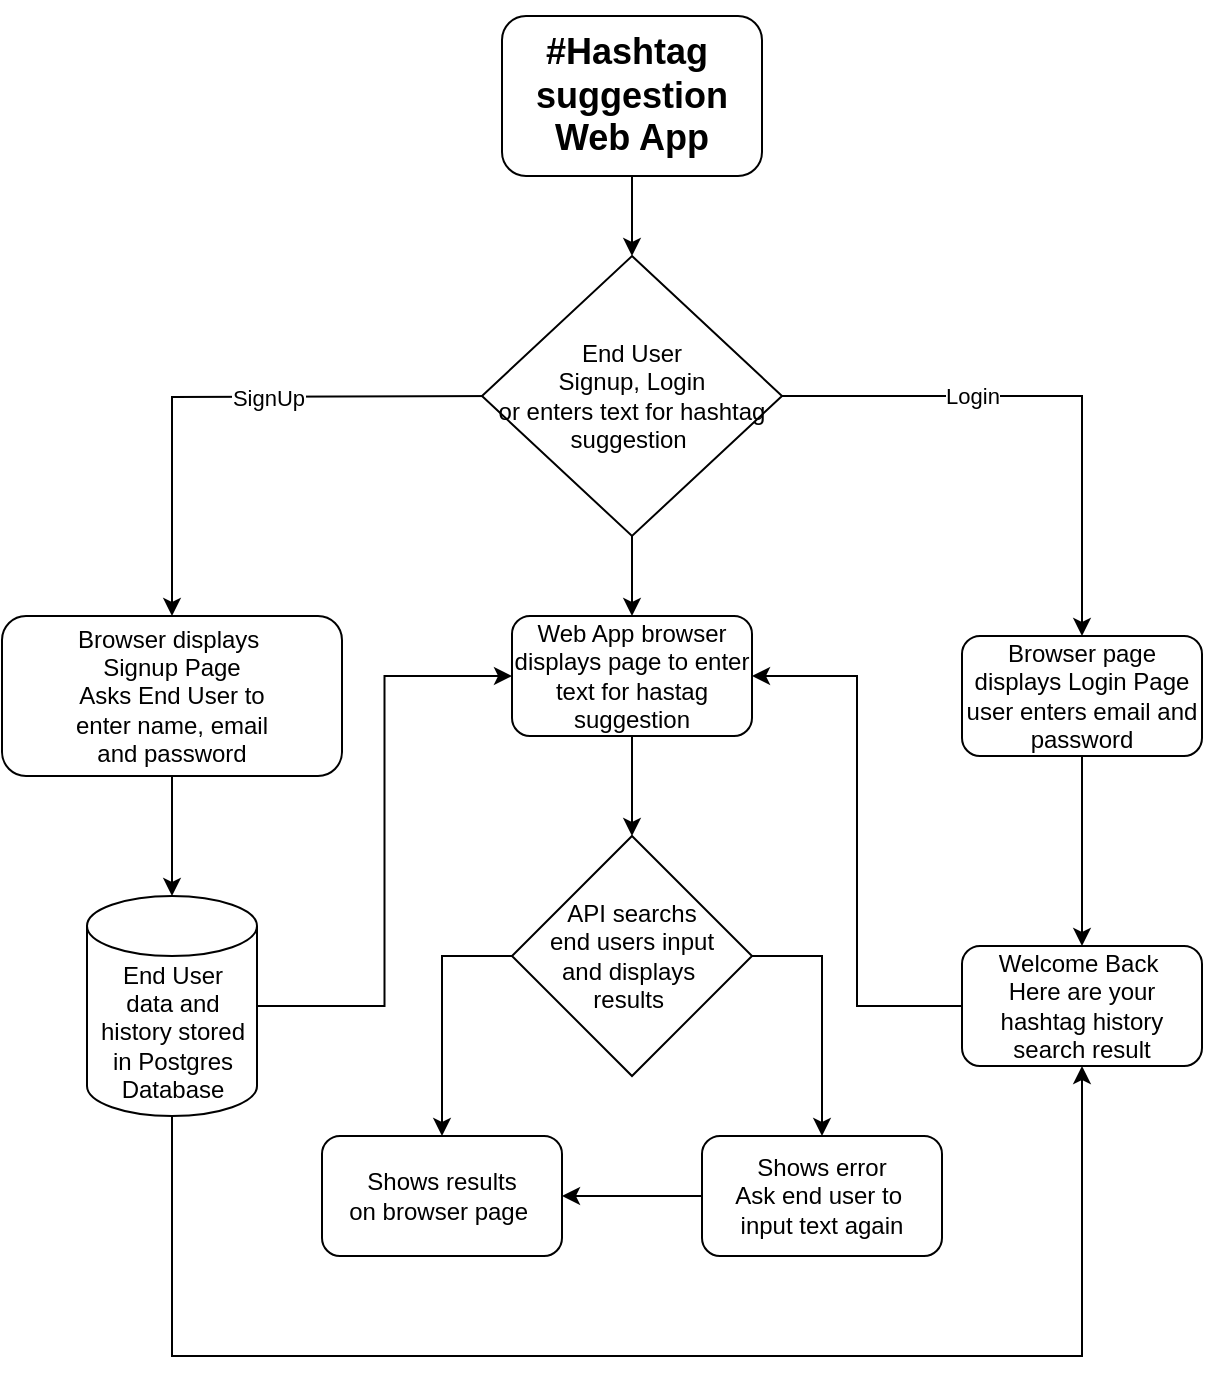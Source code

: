 <mxfile version="14.2.4" type="embed">
    <diagram id="Gwfq0_P_jZr3W6gsyiWj" name="Schema 1">
        <mxGraphModel dx="1013" dy="815" grid="1" gridSize="10" guides="1" tooltips="1" connect="1" arrows="1" fold="1" page="1" pageScale="1" pageWidth="850" pageHeight="1100" math="0" shadow="0">
            <root>
                <mxCell id="0"/>
                <mxCell id="1" parent="0"/>
                <mxCell id="89" style="edgeStyle=orthogonalEdgeStyle;rounded=0;orthogonalLoop=1;jettySize=auto;html=1;exitX=0.5;exitY=1;exitDx=0;exitDy=0;" parent="1" source="3" target="47" edge="1">
                    <mxGeometry relative="1" as="geometry"/>
                </mxCell>
                <mxCell id="3" value="&lt;h2&gt;#Hashtag&amp;nbsp; suggestion&lt;br&gt;Web App&lt;/h2&gt;" style="rounded=1;whiteSpace=wrap;html=1;" parent="1" vertex="1">
                    <mxGeometry x="360" y="160" width="130" height="80" as="geometry"/>
                </mxCell>
                <mxCell id="72" style="edgeStyle=orthogonalEdgeStyle;rounded=0;orthogonalLoop=1;jettySize=auto;html=1;exitX=0;exitY=0.5;exitDx=0;exitDy=0;entryX=0.5;entryY=0;entryDx=0;entryDy=0;" parent="1" target="66" edge="1">
                    <mxGeometry relative="1" as="geometry">
                        <mxPoint x="170" y="420" as="targetPoint"/>
                        <mxPoint x="360" y="350" as="sourcePoint"/>
                    </mxGeometry>
                </mxCell>
                <mxCell id="92" value="SignUp" style="edgeLabel;html=1;align=center;verticalAlign=middle;resizable=0;points=[];" parent="72" vertex="1" connectable="0">
                    <mxGeometry x="-0.149" relative="1" as="geometry">
                        <mxPoint as="offset"/>
                    </mxGeometry>
                </mxCell>
                <mxCell id="74" style="edgeStyle=orthogonalEdgeStyle;rounded=0;orthogonalLoop=1;jettySize=auto;html=1;exitX=1;exitY=0.5;exitDx=0;exitDy=0;" parent="1" source="47" target="73" edge="1">
                    <mxGeometry relative="1" as="geometry"/>
                </mxCell>
                <mxCell id="94" value="Login" style="edgeLabel;html=1;align=center;verticalAlign=middle;resizable=0;points=[];" parent="74" vertex="1" connectable="0">
                    <mxGeometry x="-0.296" relative="1" as="geometry">
                        <mxPoint as="offset"/>
                    </mxGeometry>
                </mxCell>
                <mxCell id="95" style="edgeStyle=orthogonalEdgeStyle;rounded=0;orthogonalLoop=1;jettySize=auto;html=1;exitX=0.5;exitY=1;exitDx=0;exitDy=0;" parent="1" source="47" target="63" edge="1">
                    <mxGeometry relative="1" as="geometry"/>
                </mxCell>
                <mxCell id="47" value="End User &lt;br&gt;Signup, Login&lt;br&gt;or enters text for hashtag suggestion&amp;nbsp;" style="rhombus;whiteSpace=wrap;html=1;" parent="1" vertex="1">
                    <mxGeometry x="350" y="280" width="150" height="140" as="geometry"/>
                </mxCell>
                <mxCell id="48" style="edgeStyle=orthogonalEdgeStyle;rounded=0;orthogonalLoop=1;jettySize=auto;html=1;exitX=1;exitY=0.5;exitDx=0;exitDy=0;entryX=0.5;entryY=0;entryDx=0;entryDy=0;" parent="1" source="50" target="53" edge="1">
                    <mxGeometry relative="1" as="geometry"/>
                </mxCell>
                <mxCell id="49" style="edgeStyle=orthogonalEdgeStyle;rounded=0;orthogonalLoop=1;jettySize=auto;html=1;exitX=0;exitY=0.5;exitDx=0;exitDy=0;" parent="1" source="50" target="51" edge="1">
                    <mxGeometry relative="1" as="geometry"/>
                </mxCell>
                <mxCell id="50" value="API searchs&lt;br&gt;end users input&lt;br&gt;and displays&amp;nbsp;&lt;br&gt;results&amp;nbsp;" style="rhombus;whiteSpace=wrap;html=1;" parent="1" vertex="1">
                    <mxGeometry x="365" y="570" width="120" height="120" as="geometry"/>
                </mxCell>
                <mxCell id="51" value="Shows results&lt;br&gt;on browser page&amp;nbsp;" style="rounded=1;whiteSpace=wrap;html=1;" parent="1" vertex="1">
                    <mxGeometry x="270" y="720" width="120" height="60" as="geometry"/>
                </mxCell>
                <mxCell id="52" style="edgeStyle=orthogonalEdgeStyle;rounded=0;orthogonalLoop=1;jettySize=auto;html=1;exitX=0;exitY=0.5;exitDx=0;exitDy=0;" parent="1" source="53" target="51" edge="1">
                    <mxGeometry relative="1" as="geometry">
                        <mxPoint x="355" y="840" as="targetPoint"/>
                    </mxGeometry>
                </mxCell>
                <mxCell id="53" value="Shows error&lt;br&gt;Ask end user to&amp;nbsp;&lt;br&gt;input text again" style="rounded=1;whiteSpace=wrap;html=1;" parent="1" vertex="1">
                    <mxGeometry x="460" y="720" width="120" height="60" as="geometry"/>
                </mxCell>
                <mxCell id="64" style="edgeStyle=orthogonalEdgeStyle;rounded=0;orthogonalLoop=1;jettySize=auto;html=1;exitX=0.5;exitY=1;exitDx=0;exitDy=0;entryX=0.5;entryY=0;entryDx=0;entryDy=0;" parent="1" source="63" target="50" edge="1">
                    <mxGeometry relative="1" as="geometry"/>
                </mxCell>
                <mxCell id="63" value="Web App browser displays page to enter text for hastag suggestion" style="rounded=1;whiteSpace=wrap;html=1;" parent="1" vertex="1">
                    <mxGeometry x="365" y="460" width="120" height="60" as="geometry"/>
                </mxCell>
                <mxCell id="87" style="edgeStyle=orthogonalEdgeStyle;rounded=0;orthogonalLoop=1;jettySize=auto;html=1;exitX=0.5;exitY=1;exitDx=0;exitDy=0;entryX=0.5;entryY=0;entryDx=0;entryDy=0;entryPerimeter=0;" parent="1" source="66" target="84" edge="1">
                    <mxGeometry relative="1" as="geometry"/>
                </mxCell>
                <mxCell id="66" value="Browser displays&amp;nbsp;&lt;br&gt;Signup Page&lt;br&gt;&amp;nbsp;Asks End User to&amp;nbsp;&lt;br&gt;enter name, email&lt;br&gt;and password" style="rounded=1;whiteSpace=wrap;html=1;" parent="1" vertex="1">
                    <mxGeometry x="110" y="460" width="170" height="80" as="geometry"/>
                </mxCell>
                <mxCell id="81" style="edgeStyle=orthogonalEdgeStyle;rounded=0;orthogonalLoop=1;jettySize=auto;html=1;exitX=0.5;exitY=1;exitDx=0;exitDy=0;entryX=0.5;entryY=0;entryDx=0;entryDy=0;" parent="1" source="73" target="77" edge="1">
                    <mxGeometry relative="1" as="geometry"/>
                </mxCell>
                <mxCell id="73" value="Browser page displays Login Page user enters email and password" style="rounded=1;whiteSpace=wrap;html=1;" parent="1" vertex="1">
                    <mxGeometry x="590" y="470" width="120" height="60" as="geometry"/>
                </mxCell>
                <mxCell id="83" style="edgeStyle=orthogonalEdgeStyle;rounded=0;orthogonalLoop=1;jettySize=auto;html=1;exitX=0;exitY=0.5;exitDx=0;exitDy=0;entryX=1;entryY=0.5;entryDx=0;entryDy=0;" parent="1" source="77" target="63" edge="1">
                    <mxGeometry relative="1" as="geometry"/>
                </mxCell>
                <mxCell id="77" value="Welcome Back&amp;nbsp;&lt;br&gt;Here are your hashtag history search result" style="rounded=1;whiteSpace=wrap;html=1;" parent="1" vertex="1">
                    <mxGeometry x="590" y="625" width="120" height="60" as="geometry"/>
                </mxCell>
                <mxCell id="86" style="edgeStyle=orthogonalEdgeStyle;rounded=0;orthogonalLoop=1;jettySize=auto;html=1;exitX=1;exitY=0.5;exitDx=0;exitDy=0;exitPerimeter=0;entryX=0;entryY=0.5;entryDx=0;entryDy=0;" parent="1" source="84" target="63" edge="1">
                    <mxGeometry relative="1" as="geometry"/>
                </mxCell>
                <mxCell id="88" style="edgeStyle=orthogonalEdgeStyle;rounded=0;orthogonalLoop=1;jettySize=auto;html=1;exitX=0.5;exitY=1;exitDx=0;exitDy=0;exitPerimeter=0;entryX=0.5;entryY=1;entryDx=0;entryDy=0;" parent="1" source="84" target="77" edge="1">
                    <mxGeometry relative="1" as="geometry">
                        <Array as="points">
                            <mxPoint x="195" y="830"/>
                            <mxPoint x="650" y="830"/>
                        </Array>
                    </mxGeometry>
                </mxCell>
                <mxCell id="84" value="End User &lt;br&gt;data and history&amp;nbsp;stored in Postgres Database" style="shape=cylinder3;whiteSpace=wrap;html=1;boundedLbl=1;backgroundOutline=1;size=15;" parent="1" vertex="1">
                    <mxGeometry x="152.5" y="600" width="85" height="110" as="geometry"/>
                </mxCell>
            </root>
        </mxGraphModel>
    </diagram>
</mxfile>